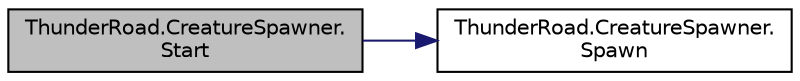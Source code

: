 digraph "ThunderRoad.CreatureSpawner.Start"
{
 // LATEX_PDF_SIZE
  edge [fontname="Helvetica",fontsize="10",labelfontname="Helvetica",labelfontsize="10"];
  node [fontname="Helvetica",fontsize="10",shape=record];
  rankdir="LR";
  Node1 [label="ThunderRoad.CreatureSpawner.\lStart",height=0.2,width=0.4,color="black", fillcolor="grey75", style="filled", fontcolor="black",tooltip="Starts this instance."];
  Node1 -> Node2 [color="midnightblue",fontsize="10",style="solid",fontname="Helvetica"];
  Node2 [label="ThunderRoad.CreatureSpawner.\lSpawn",height=0.2,width=0.4,color="black", fillcolor="white", style="filled",URL="$class_thunder_road_1_1_creature_spawner.html#acdeedfe3ec6db82246a8b87bba359b75",tooltip="Spawns this instance."];
}
